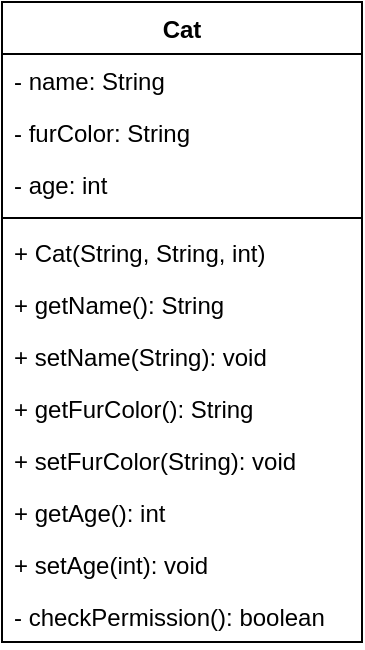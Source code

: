 <mxfile>
    <diagram id="0YZmfdWiztWVbzs22I6C" name="Cat">
        <mxGraphModel grid="1" page="1" gridSize="10" guides="1" tooltips="1" connect="1" arrows="1" fold="1" pageScale="1" pageWidth="850" pageHeight="1100" math="0" shadow="0">
            <root>
                <mxCell id="0"/>
                <mxCell id="1" parent="0"/>
                <mxCell id="2" value="Cat" style="swimlane;fontStyle=1;align=center;verticalAlign=top;childLayout=stackLayout;horizontal=1;startSize=26;horizontalStack=0;resizeParent=1;resizeParentMax=0;resizeLast=0;collapsible=1;marginBottom=0;" vertex="1" parent="1">
                    <mxGeometry x="190" y="20" width="180" height="320" as="geometry"/>
                </mxCell>
                <mxCell id="3" value="- name: String" style="text;strokeColor=none;fillColor=none;align=left;verticalAlign=top;spacingLeft=4;spacingRight=4;overflow=hidden;rotatable=0;points=[[0,0.5],[1,0.5]];portConstraint=eastwest;" vertex="1" parent="2">
                    <mxGeometry y="26" width="180" height="26" as="geometry"/>
                </mxCell>
                <mxCell id="6" value="- furColor: String" style="text;strokeColor=none;fillColor=none;align=left;verticalAlign=top;spacingLeft=4;spacingRight=4;overflow=hidden;rotatable=0;points=[[0,0.5],[1,0.5]];portConstraint=eastwest;" vertex="1" parent="2">
                    <mxGeometry y="52" width="180" height="26" as="geometry"/>
                </mxCell>
                <mxCell id="7" value="- age: int" style="text;strokeColor=none;fillColor=none;align=left;verticalAlign=top;spacingLeft=4;spacingRight=4;overflow=hidden;rotatable=0;points=[[0,0.5],[1,0.5]];portConstraint=eastwest;" vertex="1" parent="2">
                    <mxGeometry y="78" width="180" height="26" as="geometry"/>
                </mxCell>
                <mxCell id="4" value="" style="line;strokeWidth=1;fillColor=none;align=left;verticalAlign=middle;spacingTop=-1;spacingLeft=3;spacingRight=3;rotatable=0;labelPosition=right;points=[];portConstraint=eastwest;strokeColor=inherit;" vertex="1" parent="2">
                    <mxGeometry y="104" width="180" height="8" as="geometry"/>
                </mxCell>
                <mxCell id="5" value="+ Cat(String, String, int)" style="text;strokeColor=none;fillColor=none;align=left;verticalAlign=top;spacingLeft=4;spacingRight=4;overflow=hidden;rotatable=0;points=[[0,0.5],[1,0.5]];portConstraint=eastwest;" vertex="1" parent="2">
                    <mxGeometry y="112" width="180" height="26" as="geometry"/>
                </mxCell>
                <mxCell id="8" value="+ getName(): String" style="text;strokeColor=none;fillColor=none;align=left;verticalAlign=top;spacingLeft=4;spacingRight=4;overflow=hidden;rotatable=0;points=[[0,0.5],[1,0.5]];portConstraint=eastwest;" vertex="1" parent="2">
                    <mxGeometry y="138" width="180" height="26" as="geometry"/>
                </mxCell>
                <mxCell id="15" value="+ setName(String): void" style="text;strokeColor=none;fillColor=none;align=left;verticalAlign=top;spacingLeft=4;spacingRight=4;overflow=hidden;rotatable=0;points=[[0,0.5],[1,0.5]];portConstraint=eastwest;" vertex="1" parent="2">
                    <mxGeometry y="164" width="180" height="26" as="geometry"/>
                </mxCell>
                <mxCell id="20" value="+ getFurColor(): String" style="text;strokeColor=none;fillColor=none;align=left;verticalAlign=top;spacingLeft=4;spacingRight=4;overflow=hidden;rotatable=0;points=[[0,0.5],[1,0.5]];portConstraint=eastwest;" vertex="1" parent="2">
                    <mxGeometry y="190" width="180" height="26" as="geometry"/>
                </mxCell>
                <mxCell id="21" value="+ setFurColor(String): void" style="text;strokeColor=none;fillColor=none;align=left;verticalAlign=top;spacingLeft=4;spacingRight=4;overflow=hidden;rotatable=0;points=[[0,0.5],[1,0.5]];portConstraint=eastwest;" vertex="1" parent="2">
                    <mxGeometry y="216" width="180" height="26" as="geometry"/>
                </mxCell>
                <mxCell id="22" value="+ getAge(): int" style="text;strokeColor=none;fillColor=none;align=left;verticalAlign=top;spacingLeft=4;spacingRight=4;overflow=hidden;rotatable=0;points=[[0,0.5],[1,0.5]];portConstraint=eastwest;" vertex="1" parent="2">
                    <mxGeometry y="242" width="180" height="26" as="geometry"/>
                </mxCell>
                <mxCell id="23" value="+ setAge(int): void" style="text;strokeColor=none;fillColor=none;align=left;verticalAlign=top;spacingLeft=4;spacingRight=4;overflow=hidden;rotatable=0;points=[[0,0.5],[1,0.5]];portConstraint=eastwest;" vertex="1" parent="2">
                    <mxGeometry y="268" width="180" height="26" as="geometry"/>
                </mxCell>
                <mxCell id="24" value="- checkPermission(): boolean" style="text;strokeColor=none;fillColor=none;align=left;verticalAlign=top;spacingLeft=4;spacingRight=4;overflow=hidden;rotatable=0;points=[[0,0.5],[1,0.5]];portConstraint=eastwest;" vertex="1" parent="2">
                    <mxGeometry y="294" width="180" height="26" as="geometry"/>
                </mxCell>
            </root>
        </mxGraphModel>
    </diagram>
    <diagram name="App - Cat" id="LBoqNdQ0Lz_MOj0_9SEf">
        <mxGraphModel dx="1056" dy="619" grid="1" gridSize="10" guides="1" tooltips="1" connect="1" arrows="1" fold="1" page="1" pageScale="1" pageWidth="850" pageHeight="1100" math="0" shadow="0">
            <root>
                <mxCell id="ZO1R9if5N9IJNCoEPC5u-0"/>
                <mxCell id="ZO1R9if5N9IJNCoEPC5u-1" parent="ZO1R9if5N9IJNCoEPC5u-0"/>
                <mxCell id="ZO1R9if5N9IJNCoEPC5u-2" value="Cat" style="swimlane;fontStyle=1;align=center;verticalAlign=top;childLayout=stackLayout;horizontal=1;startSize=26;horizontalStack=0;resizeParent=1;resizeParentMax=0;resizeLast=0;collapsible=1;marginBottom=0;" vertex="1" parent="ZO1R9if5N9IJNCoEPC5u-1">
                    <mxGeometry x="500" y="70" width="180" height="320" as="geometry"/>
                </mxCell>
                <mxCell id="ZO1R9if5N9IJNCoEPC5u-3" value="- name: String" style="text;strokeColor=none;fillColor=none;align=left;verticalAlign=top;spacingLeft=4;spacingRight=4;overflow=hidden;rotatable=0;points=[[0,0.5],[1,0.5]];portConstraint=eastwest;" vertex="1" parent="ZO1R9if5N9IJNCoEPC5u-2">
                    <mxGeometry y="26" width="180" height="26" as="geometry"/>
                </mxCell>
                <mxCell id="ZO1R9if5N9IJNCoEPC5u-4" value="- furColor: String" style="text;strokeColor=none;fillColor=none;align=left;verticalAlign=top;spacingLeft=4;spacingRight=4;overflow=hidden;rotatable=0;points=[[0,0.5],[1,0.5]];portConstraint=eastwest;" vertex="1" parent="ZO1R9if5N9IJNCoEPC5u-2">
                    <mxGeometry y="52" width="180" height="26" as="geometry"/>
                </mxCell>
                <mxCell id="ZO1R9if5N9IJNCoEPC5u-5" value="- age: int" style="text;strokeColor=none;fillColor=none;align=left;verticalAlign=top;spacingLeft=4;spacingRight=4;overflow=hidden;rotatable=0;points=[[0,0.5],[1,0.5]];portConstraint=eastwest;" vertex="1" parent="ZO1R9if5N9IJNCoEPC5u-2">
                    <mxGeometry y="78" width="180" height="26" as="geometry"/>
                </mxCell>
                <mxCell id="ZO1R9if5N9IJNCoEPC5u-6" value="" style="line;strokeWidth=1;fillColor=none;align=left;verticalAlign=middle;spacingTop=-1;spacingLeft=3;spacingRight=3;rotatable=0;labelPosition=right;points=[];portConstraint=eastwest;strokeColor=inherit;" vertex="1" parent="ZO1R9if5N9IJNCoEPC5u-2">
                    <mxGeometry y="104" width="180" height="8" as="geometry"/>
                </mxCell>
                <mxCell id="ZO1R9if5N9IJNCoEPC5u-7" value="+ Cat(String, String, int)" style="text;strokeColor=none;fillColor=none;align=left;verticalAlign=top;spacingLeft=4;spacingRight=4;overflow=hidden;rotatable=0;points=[[0,0.5],[1,0.5]];portConstraint=eastwest;" vertex="1" parent="ZO1R9if5N9IJNCoEPC5u-2">
                    <mxGeometry y="112" width="180" height="26" as="geometry"/>
                </mxCell>
                <mxCell id="ZO1R9if5N9IJNCoEPC5u-8" value="+ getName(): String" style="text;strokeColor=none;fillColor=none;align=left;verticalAlign=top;spacingLeft=4;spacingRight=4;overflow=hidden;rotatable=0;points=[[0,0.5],[1,0.5]];portConstraint=eastwest;" vertex="1" parent="ZO1R9if5N9IJNCoEPC5u-2">
                    <mxGeometry y="138" width="180" height="26" as="geometry"/>
                </mxCell>
                <mxCell id="ZO1R9if5N9IJNCoEPC5u-9" value="+ setName(String): void" style="text;strokeColor=none;fillColor=none;align=left;verticalAlign=top;spacingLeft=4;spacingRight=4;overflow=hidden;rotatable=0;points=[[0,0.5],[1,0.5]];portConstraint=eastwest;" vertex="1" parent="ZO1R9if5N9IJNCoEPC5u-2">
                    <mxGeometry y="164" width="180" height="26" as="geometry"/>
                </mxCell>
                <mxCell id="ZO1R9if5N9IJNCoEPC5u-10" value="+ getFurColor(): String" style="text;strokeColor=none;fillColor=none;align=left;verticalAlign=top;spacingLeft=4;spacingRight=4;overflow=hidden;rotatable=0;points=[[0,0.5],[1,0.5]];portConstraint=eastwest;" vertex="1" parent="ZO1R9if5N9IJNCoEPC5u-2">
                    <mxGeometry y="190" width="180" height="26" as="geometry"/>
                </mxCell>
                <mxCell id="ZO1R9if5N9IJNCoEPC5u-11" value="+ setFurColor(String): void" style="text;strokeColor=none;fillColor=none;align=left;verticalAlign=top;spacingLeft=4;spacingRight=4;overflow=hidden;rotatable=0;points=[[0,0.5],[1,0.5]];portConstraint=eastwest;" vertex="1" parent="ZO1R9if5N9IJNCoEPC5u-2">
                    <mxGeometry y="216" width="180" height="26" as="geometry"/>
                </mxCell>
                <mxCell id="ZO1R9if5N9IJNCoEPC5u-12" value="+ getAge(): int" style="text;strokeColor=none;fillColor=none;align=left;verticalAlign=top;spacingLeft=4;spacingRight=4;overflow=hidden;rotatable=0;points=[[0,0.5],[1,0.5]];portConstraint=eastwest;" vertex="1" parent="ZO1R9if5N9IJNCoEPC5u-2">
                    <mxGeometry y="242" width="180" height="26" as="geometry"/>
                </mxCell>
                <mxCell id="ZO1R9if5N9IJNCoEPC5u-13" value="+ setAge(int): void" style="text;strokeColor=none;fillColor=none;align=left;verticalAlign=top;spacingLeft=4;spacingRight=4;overflow=hidden;rotatable=0;points=[[0,0.5],[1,0.5]];portConstraint=eastwest;" vertex="1" parent="ZO1R9if5N9IJNCoEPC5u-2">
                    <mxGeometry y="268" width="180" height="26" as="geometry"/>
                </mxCell>
                <mxCell id="ZO1R9if5N9IJNCoEPC5u-14" value="- checkPermission(): boolean" style="text;strokeColor=none;fillColor=none;align=left;verticalAlign=top;spacingLeft=4;spacingRight=4;overflow=hidden;rotatable=0;points=[[0,0.5],[1,0.5]];portConstraint=eastwest;" vertex="1" parent="ZO1R9if5N9IJNCoEPC5u-2">
                    <mxGeometry y="294" width="180" height="26" as="geometry"/>
                </mxCell>
                <mxCell id="5YoKh0r1vCaXexbvZZVf-13" value="App" style="swimlane;fontStyle=1;align=center;verticalAlign=top;childLayout=stackLayout;horizontal=1;startSize=26;horizontalStack=0;resizeParent=1;resizeParentMax=0;resizeLast=0;collapsible=1;marginBottom=0;" vertex="1" parent="ZO1R9if5N9IJNCoEPC5u-1">
                    <mxGeometry x="160" y="70" width="180" height="78" as="geometry"/>
                </mxCell>
                <mxCell id="5YoKh0r1vCaXexbvZZVf-16" value="+ main(String[]): void" style="text;strokeColor=none;fillColor=none;align=left;verticalAlign=top;spacingLeft=4;spacingRight=4;overflow=hidden;rotatable=0;points=[[0,0.5],[1,0.5]];portConstraint=eastwest;fontStyle=4" vertex="1" parent="5YoKh0r1vCaXexbvZZVf-13">
                    <mxGeometry y="26" width="180" height="26" as="geometry"/>
                </mxCell>
                <mxCell id="5YoKh0r1vCaXexbvZZVf-17" value="+ output(Sring): void" style="text;strokeColor=none;fillColor=none;align=left;verticalAlign=top;spacingLeft=4;spacingRight=4;overflow=hidden;rotatable=0;points=[[0,0.5],[1,0.5]];portConstraint=eastwest;fontStyle=4" vertex="1" parent="5YoKh0r1vCaXexbvZZVf-13">
                    <mxGeometry y="52" width="180" height="26" as="geometry"/>
                </mxCell>
                <mxCell id="5YoKh0r1vCaXexbvZZVf-18" value="" style="endArrow=open;endFill=1;endSize=12;html=1;exitX=1;exitY=0.5;exitDx=0;exitDy=0;entryX=0.007;entryY=0.795;entryDx=0;entryDy=0;entryPerimeter=0;" edge="1" parent="ZO1R9if5N9IJNCoEPC5u-1" source="5YoKh0r1vCaXexbvZZVf-16" target="ZO1R9if5N9IJNCoEPC5u-3">
                    <mxGeometry width="160" relative="1" as="geometry">
                        <mxPoint x="410" y="300" as="sourcePoint"/>
                        <mxPoint x="460" y="230" as="targetPoint"/>
                    </mxGeometry>
                </mxCell>
            </root>
        </mxGraphModel>
    </diagram>
</mxfile>